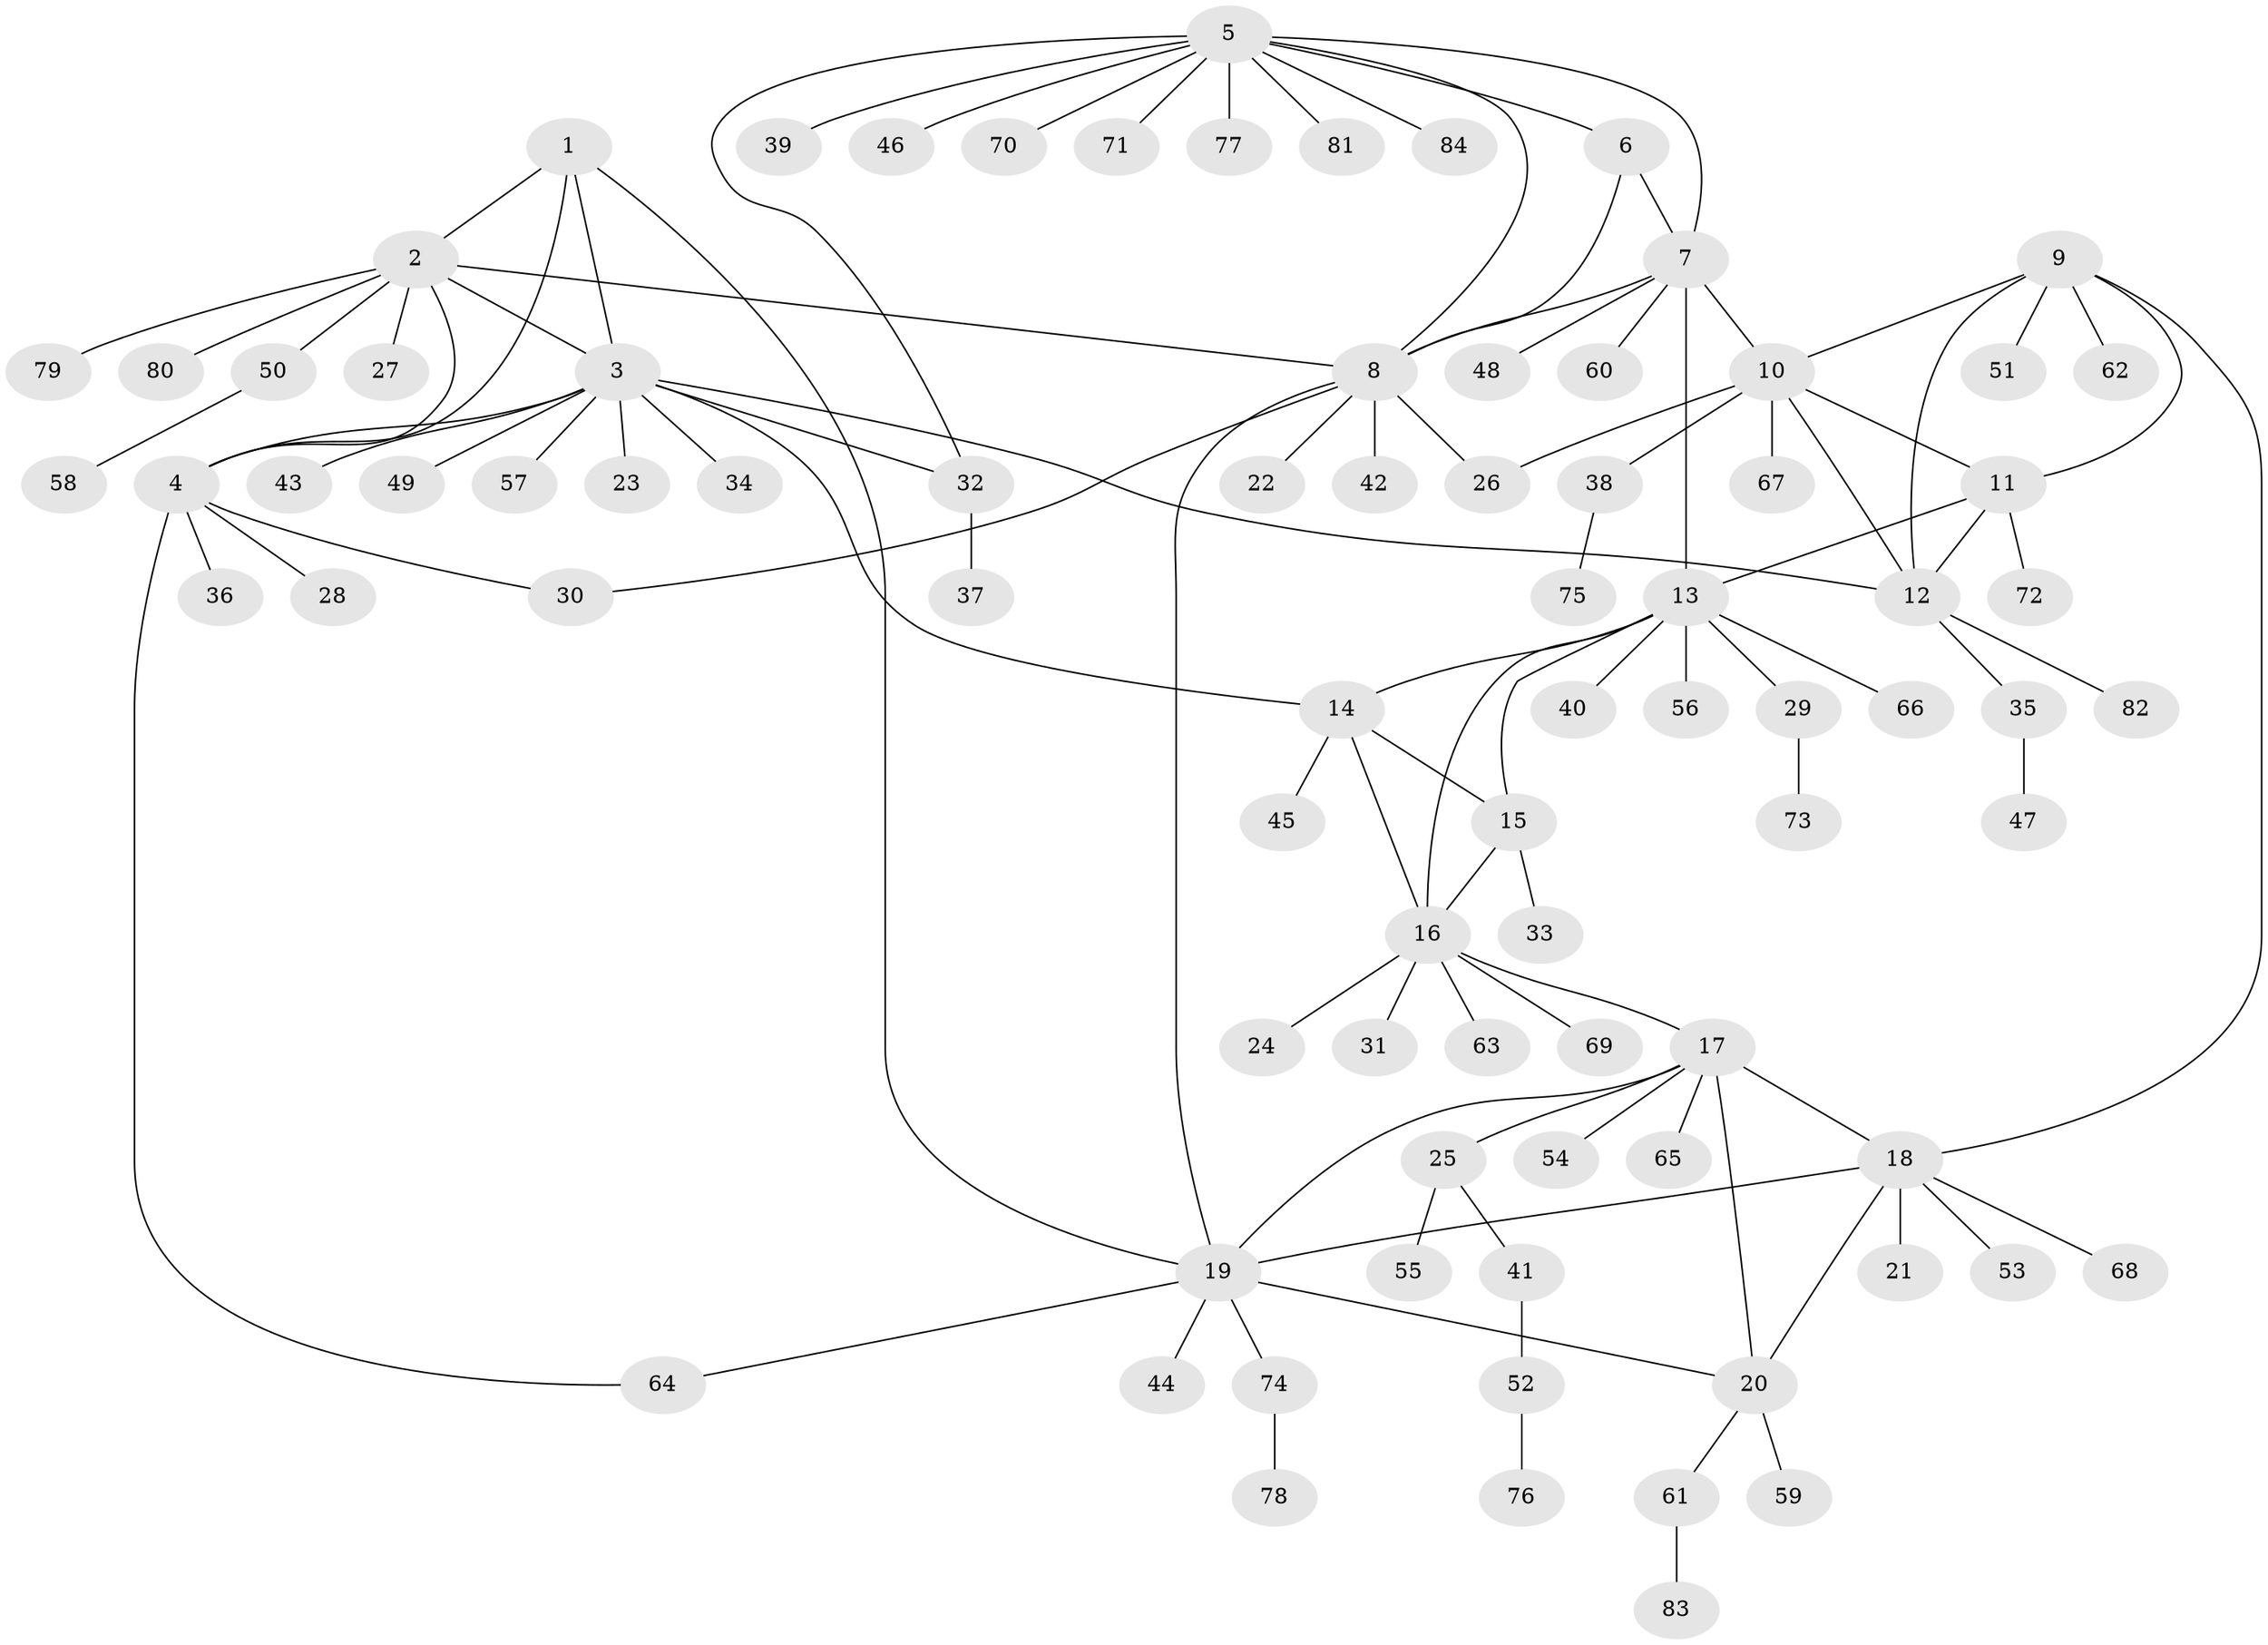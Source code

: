 // coarse degree distribution, {4: 0.046875, 7: 0.03125, 10: 0.03125, 6: 0.046875, 9: 0.015625, 14: 0.015625, 5: 0.015625, 2: 0.15625, 12: 0.015625, 1: 0.625}
// Generated by graph-tools (version 1.1) at 2025/42/03/06/25 10:42:13]
// undirected, 84 vertices, 108 edges
graph export_dot {
graph [start="1"]
  node [color=gray90,style=filled];
  1;
  2;
  3;
  4;
  5;
  6;
  7;
  8;
  9;
  10;
  11;
  12;
  13;
  14;
  15;
  16;
  17;
  18;
  19;
  20;
  21;
  22;
  23;
  24;
  25;
  26;
  27;
  28;
  29;
  30;
  31;
  32;
  33;
  34;
  35;
  36;
  37;
  38;
  39;
  40;
  41;
  42;
  43;
  44;
  45;
  46;
  47;
  48;
  49;
  50;
  51;
  52;
  53;
  54;
  55;
  56;
  57;
  58;
  59;
  60;
  61;
  62;
  63;
  64;
  65;
  66;
  67;
  68;
  69;
  70;
  71;
  72;
  73;
  74;
  75;
  76;
  77;
  78;
  79;
  80;
  81;
  82;
  83;
  84;
  1 -- 2;
  1 -- 3;
  1 -- 4;
  1 -- 19;
  2 -- 3;
  2 -- 4;
  2 -- 8;
  2 -- 27;
  2 -- 50;
  2 -- 79;
  2 -- 80;
  3 -- 4;
  3 -- 12;
  3 -- 14;
  3 -- 23;
  3 -- 32;
  3 -- 34;
  3 -- 43;
  3 -- 49;
  3 -- 57;
  4 -- 28;
  4 -- 30;
  4 -- 36;
  4 -- 64;
  5 -- 6;
  5 -- 7;
  5 -- 8;
  5 -- 32;
  5 -- 39;
  5 -- 46;
  5 -- 70;
  5 -- 71;
  5 -- 77;
  5 -- 81;
  5 -- 84;
  6 -- 7;
  6 -- 8;
  7 -- 8;
  7 -- 10;
  7 -- 13;
  7 -- 48;
  7 -- 60;
  8 -- 19;
  8 -- 22;
  8 -- 26;
  8 -- 30;
  8 -- 42;
  9 -- 10;
  9 -- 11;
  9 -- 12;
  9 -- 18;
  9 -- 51;
  9 -- 62;
  10 -- 11;
  10 -- 12;
  10 -- 26;
  10 -- 38;
  10 -- 67;
  11 -- 12;
  11 -- 13;
  11 -- 72;
  12 -- 35;
  12 -- 82;
  13 -- 14;
  13 -- 15;
  13 -- 16;
  13 -- 29;
  13 -- 40;
  13 -- 56;
  13 -- 66;
  14 -- 15;
  14 -- 16;
  14 -- 45;
  15 -- 16;
  15 -- 33;
  16 -- 17;
  16 -- 24;
  16 -- 31;
  16 -- 63;
  16 -- 69;
  17 -- 18;
  17 -- 19;
  17 -- 20;
  17 -- 25;
  17 -- 54;
  17 -- 65;
  18 -- 19;
  18 -- 20;
  18 -- 21;
  18 -- 53;
  18 -- 68;
  19 -- 20;
  19 -- 44;
  19 -- 64;
  19 -- 74;
  20 -- 59;
  20 -- 61;
  25 -- 41;
  25 -- 55;
  29 -- 73;
  32 -- 37;
  35 -- 47;
  38 -- 75;
  41 -- 52;
  50 -- 58;
  52 -- 76;
  61 -- 83;
  74 -- 78;
}
